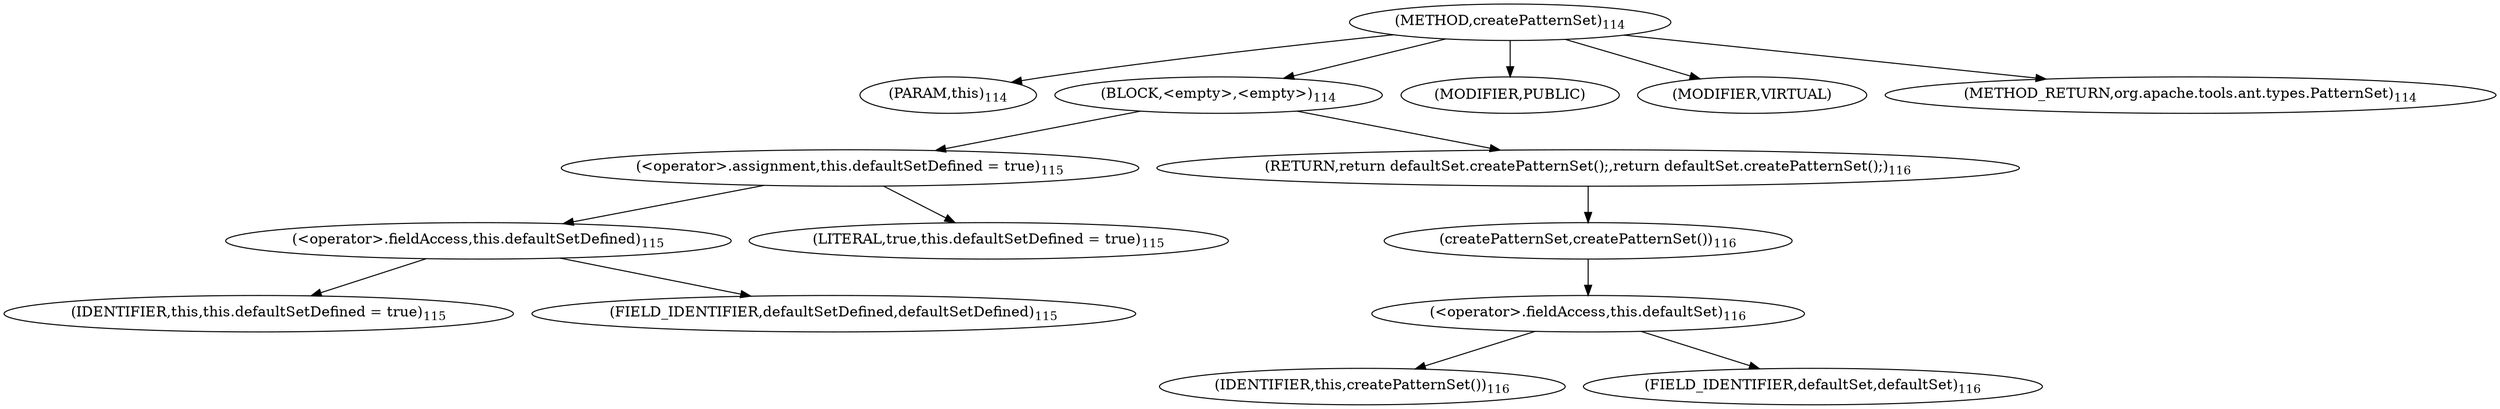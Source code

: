digraph "createPatternSet" {  
"181" [label = <(METHOD,createPatternSet)<SUB>114</SUB>> ]
"182" [label = <(PARAM,this)<SUB>114</SUB>> ]
"183" [label = <(BLOCK,&lt;empty&gt;,&lt;empty&gt;)<SUB>114</SUB>> ]
"184" [label = <(&lt;operator&gt;.assignment,this.defaultSetDefined = true)<SUB>115</SUB>> ]
"185" [label = <(&lt;operator&gt;.fieldAccess,this.defaultSetDefined)<SUB>115</SUB>> ]
"186" [label = <(IDENTIFIER,this,this.defaultSetDefined = true)<SUB>115</SUB>> ]
"187" [label = <(FIELD_IDENTIFIER,defaultSetDefined,defaultSetDefined)<SUB>115</SUB>> ]
"188" [label = <(LITERAL,true,this.defaultSetDefined = true)<SUB>115</SUB>> ]
"189" [label = <(RETURN,return defaultSet.createPatternSet();,return defaultSet.createPatternSet();)<SUB>116</SUB>> ]
"190" [label = <(createPatternSet,createPatternSet())<SUB>116</SUB>> ]
"191" [label = <(&lt;operator&gt;.fieldAccess,this.defaultSet)<SUB>116</SUB>> ]
"192" [label = <(IDENTIFIER,this,createPatternSet())<SUB>116</SUB>> ]
"193" [label = <(FIELD_IDENTIFIER,defaultSet,defaultSet)<SUB>116</SUB>> ]
"194" [label = <(MODIFIER,PUBLIC)> ]
"195" [label = <(MODIFIER,VIRTUAL)> ]
"196" [label = <(METHOD_RETURN,org.apache.tools.ant.types.PatternSet)<SUB>114</SUB>> ]
  "181" -> "182" 
  "181" -> "183" 
  "181" -> "194" 
  "181" -> "195" 
  "181" -> "196" 
  "183" -> "184" 
  "183" -> "189" 
  "184" -> "185" 
  "184" -> "188" 
  "185" -> "186" 
  "185" -> "187" 
  "189" -> "190" 
  "190" -> "191" 
  "191" -> "192" 
  "191" -> "193" 
}
